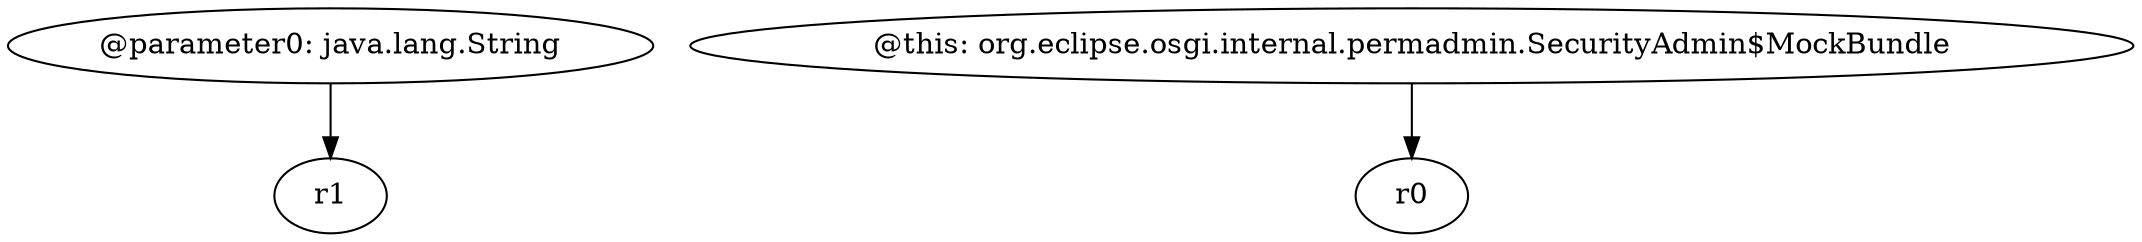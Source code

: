 digraph g {
0[label="@parameter0: java.lang.String"]
1[label="r1"]
0->1[label=""]
2[label="@this: org.eclipse.osgi.internal.permadmin.SecurityAdmin$MockBundle"]
3[label="r0"]
2->3[label=""]
}